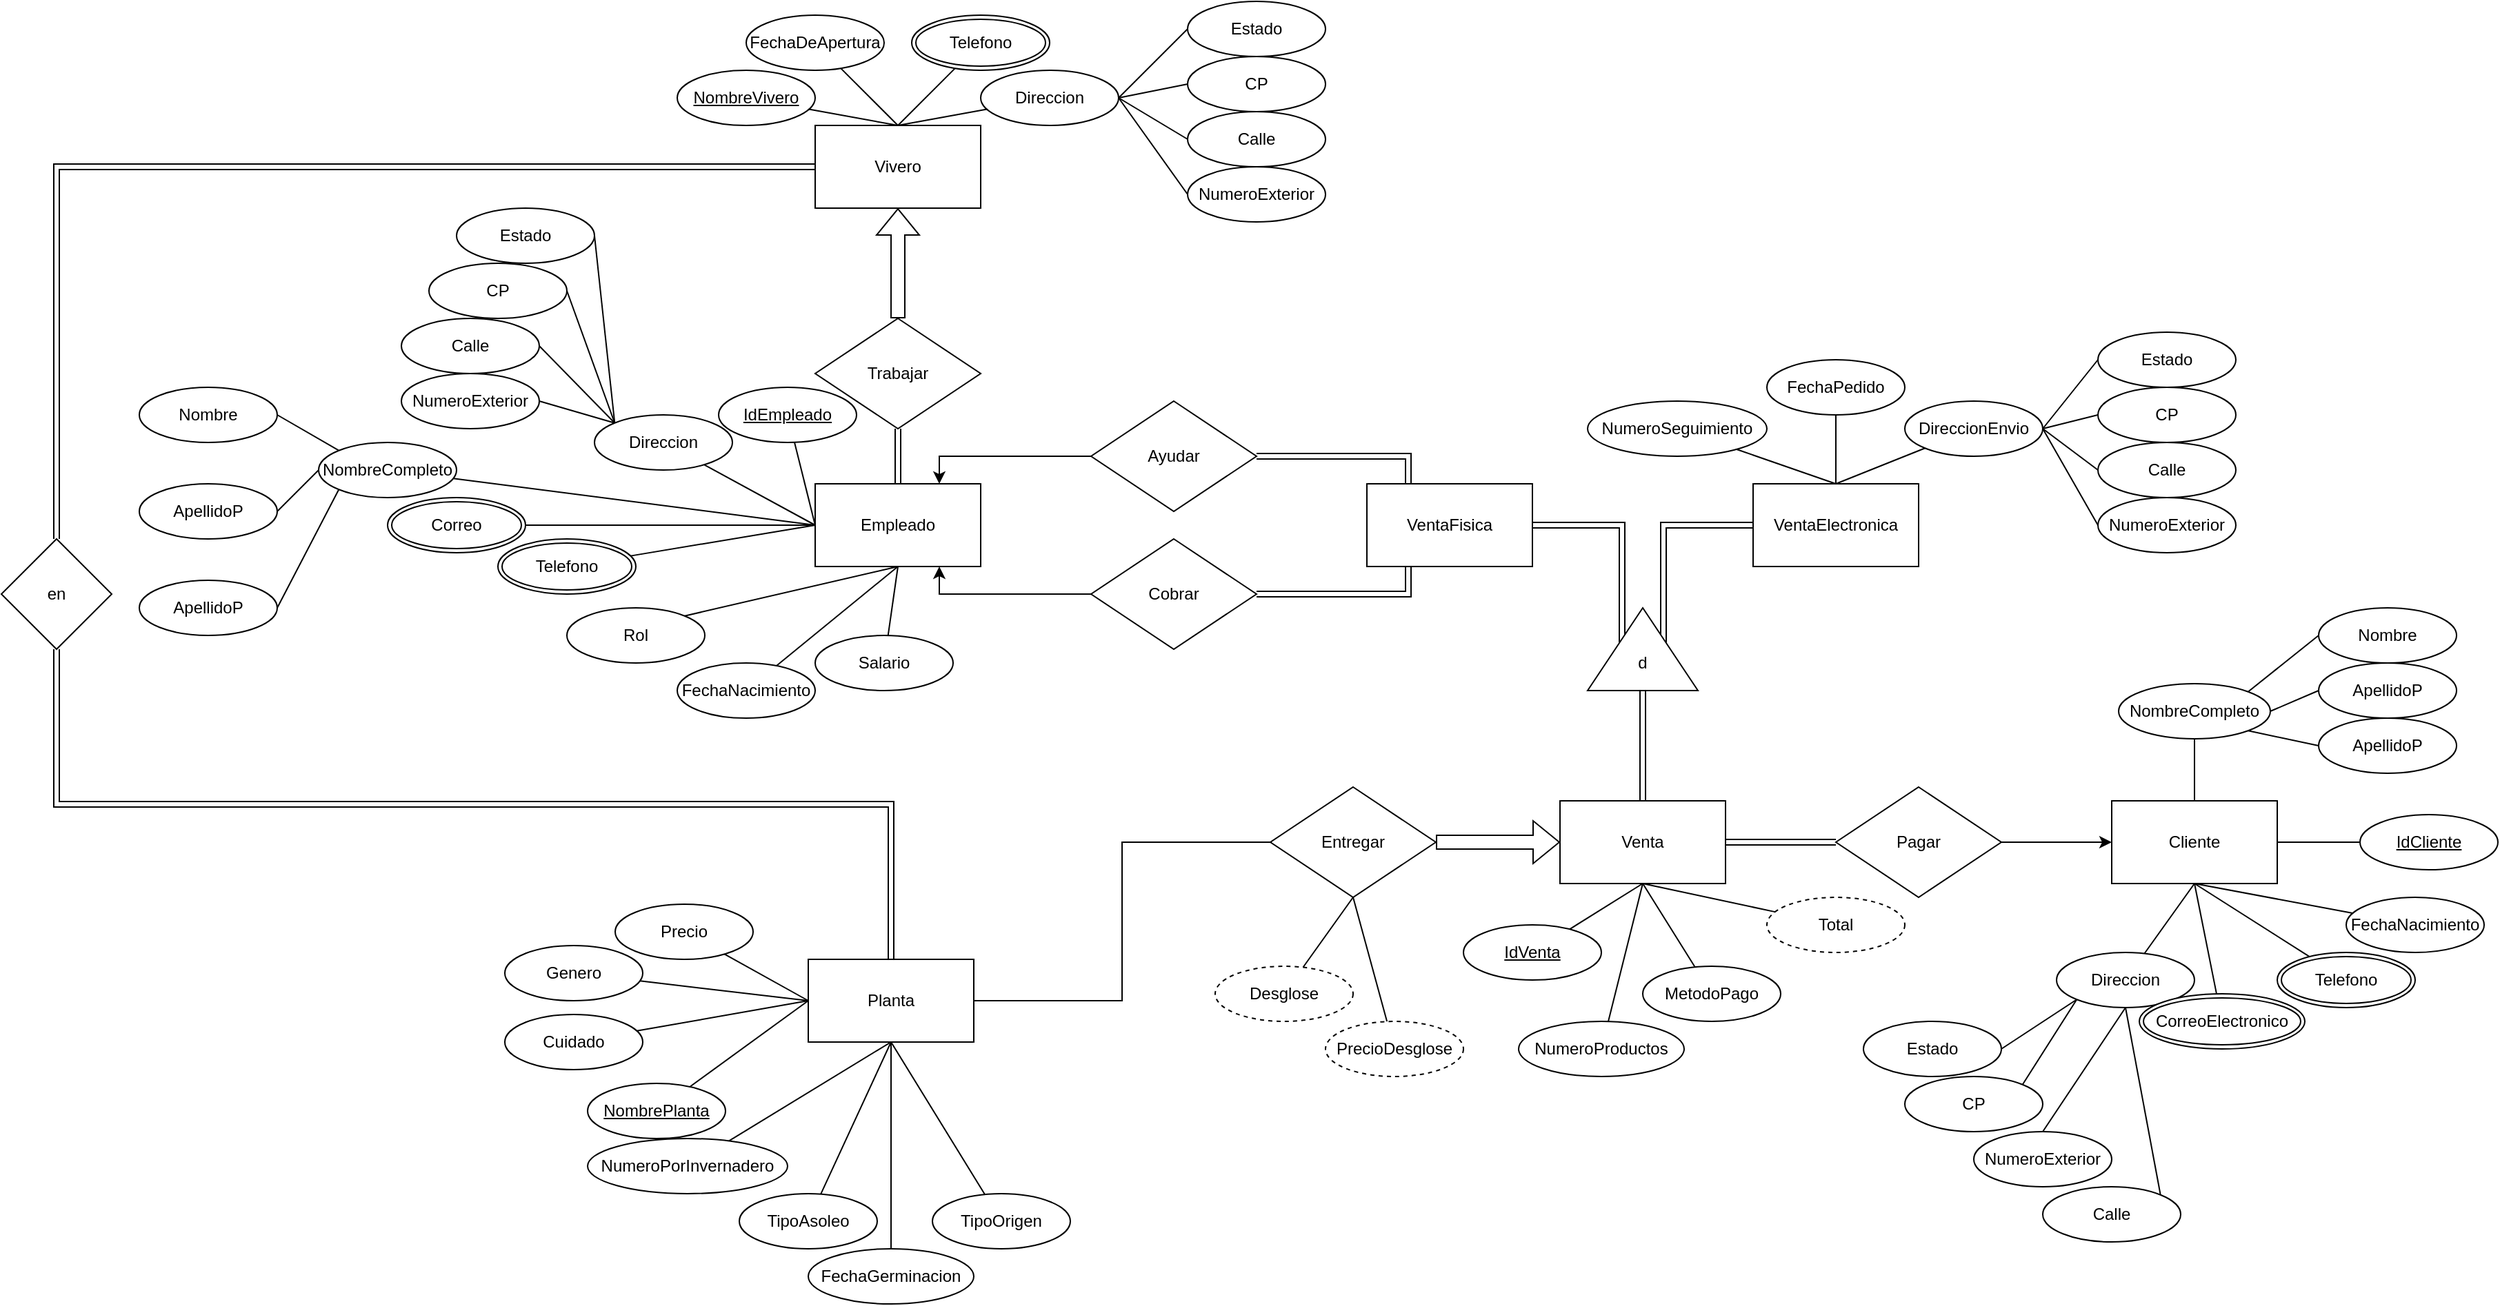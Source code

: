 <mxfile version="20.3.0" type="device"><diagram id="PAWokvjYQRrMhGEvwLzS" name="Page-1"><mxGraphModel dx="2071" dy="809" grid="1" gridSize="10" guides="1" tooltips="1" connect="1" arrows="1" fold="1" page="1" pageScale="1" pageWidth="850" pageHeight="1100" math="0" shadow="0"><root><mxCell id="0"/><mxCell id="1" parent="0"/><mxCell id="jXr9bNMaeDcsOHbZoLyL-4" style="edgeStyle=none;rounded=0;orthogonalLoop=1;jettySize=auto;html=1;exitX=0.5;exitY=0;exitDx=0;exitDy=0;endArrow=none;endFill=0;" parent="1" source="HXzUHWOaUseqrhneYn8q-1" target="jXr9bNMaeDcsOHbZoLyL-5" edge="1"><mxGeometry relative="1" as="geometry"><mxPoint x="430" y="30" as="targetPoint"/></mxGeometry></mxCell><mxCell id="jXr9bNMaeDcsOHbZoLyL-6" style="edgeStyle=none;rounded=0;orthogonalLoop=1;jettySize=auto;html=1;exitX=0.5;exitY=0;exitDx=0;exitDy=0;endArrow=none;endFill=0;" parent="1" source="HXzUHWOaUseqrhneYn8q-1" target="jXr9bNMaeDcsOHbZoLyL-7" edge="1"><mxGeometry relative="1" as="geometry"><mxPoint x="370" y="30" as="targetPoint"/></mxGeometry></mxCell><mxCell id="jXr9bNMaeDcsOHbZoLyL-8" style="edgeStyle=none;rounded=0;orthogonalLoop=1;jettySize=auto;html=1;exitX=0.5;exitY=0;exitDx=0;exitDy=0;endArrow=none;endFill=0;" parent="1" source="HXzUHWOaUseqrhneYn8q-1" target="jXr9bNMaeDcsOHbZoLyL-9" edge="1"><mxGeometry relative="1" as="geometry"><mxPoint x="270" y="50" as="targetPoint"/></mxGeometry></mxCell><mxCell id="jXr9bNMaeDcsOHbZoLyL-10" style="edgeStyle=none;rounded=0;orthogonalLoop=1;jettySize=auto;html=1;exitX=0.5;exitY=0;exitDx=0;exitDy=0;endArrow=none;endFill=0;" parent="1" source="HXzUHWOaUseqrhneYn8q-1" target="jXr9bNMaeDcsOHbZoLyL-11" edge="1"><mxGeometry relative="1" as="geometry"><mxPoint x="190" y="90" as="targetPoint"/></mxGeometry></mxCell><mxCell id="1VaTQra3IPwrkrIkYQuA-4" style="edgeStyle=orthogonalEdgeStyle;shape=link;rounded=0;orthogonalLoop=1;jettySize=auto;html=1;exitX=0;exitY=0.5;exitDx=0;exitDy=0;entryX=0.5;entryY=0;entryDx=0;entryDy=0;" edge="1" parent="1" source="HXzUHWOaUseqrhneYn8q-1" target="1VaTQra3IPwrkrIkYQuA-3"><mxGeometry relative="1" as="geometry"/></mxCell><mxCell id="HXzUHWOaUseqrhneYn8q-1" value="Vivero" style="rounded=0;whiteSpace=wrap;html=1;" parent="1" vertex="1"><mxGeometry x="310" y="90" width="120" height="60" as="geometry"/></mxCell><mxCell id="HXzUHWOaUseqrhneYn8q-9" style="edgeStyle=orthogonalEdgeStyle;rounded=0;orthogonalLoop=1;jettySize=auto;html=1;exitX=0.5;exitY=0;exitDx=0;exitDy=0;entryX=0.5;entryY=1;entryDx=0;entryDy=0;shape=link;" parent="1" source="HXzUHWOaUseqrhneYn8q-2" target="HXzUHWOaUseqrhneYn8q-8" edge="1"><mxGeometry relative="1" as="geometry"/></mxCell><mxCell id="HXzUHWOaUseqrhneYn8q-16" style="edgeStyle=orthogonalEdgeStyle;rounded=0;orthogonalLoop=1;jettySize=auto;html=1;exitX=0.75;exitY=1;exitDx=0;exitDy=0;entryX=0;entryY=0.5;entryDx=0;entryDy=0;startArrow=classic;startFill=1;endArrow=none;endFill=0;" parent="1" source="HXzUHWOaUseqrhneYn8q-2" target="HXzUHWOaUseqrhneYn8q-12" edge="1"><mxGeometry relative="1" as="geometry"/></mxCell><mxCell id="HXzUHWOaUseqrhneYn8q-17" style="edgeStyle=orthogonalEdgeStyle;rounded=0;orthogonalLoop=1;jettySize=auto;html=1;exitX=0.75;exitY=0;exitDx=0;exitDy=0;startArrow=classic;startFill=1;endArrow=none;endFill=0;" parent="1" source="HXzUHWOaUseqrhneYn8q-2" target="HXzUHWOaUseqrhneYn8q-11" edge="1"><mxGeometry relative="1" as="geometry"/></mxCell><mxCell id="jXr9bNMaeDcsOHbZoLyL-13" style="edgeStyle=none;rounded=0;orthogonalLoop=1;jettySize=auto;html=1;exitX=0;exitY=0.5;exitDx=0;exitDy=0;endArrow=none;endFill=0;" parent="1" source="HXzUHWOaUseqrhneYn8q-2" target="jXr9bNMaeDcsOHbZoLyL-14" edge="1"><mxGeometry relative="1" as="geometry"><mxPoint x="230" y="350" as="targetPoint"/></mxGeometry></mxCell><mxCell id="jXr9bNMaeDcsOHbZoLyL-15" style="edgeStyle=none;rounded=0;orthogonalLoop=1;jettySize=auto;html=1;exitX=0;exitY=0.5;exitDx=0;exitDy=0;endArrow=none;endFill=0;" parent="1" source="HXzUHWOaUseqrhneYn8q-2" target="jXr9bNMaeDcsOHbZoLyL-16" edge="1"><mxGeometry relative="1" as="geometry"><mxPoint x="270" y="400" as="targetPoint"/></mxGeometry></mxCell><mxCell id="jXr9bNMaeDcsOHbZoLyL-17" style="edgeStyle=none;rounded=0;orthogonalLoop=1;jettySize=auto;html=1;exitX=0;exitY=0.5;exitDx=0;exitDy=0;endArrow=none;endFill=0;" parent="1" source="HXzUHWOaUseqrhneYn8q-2" target="jXr9bNMaeDcsOHbZoLyL-18" edge="1"><mxGeometry relative="1" as="geometry"><mxPoint x="210" y="400" as="targetPoint"/></mxGeometry></mxCell><mxCell id="jXr9bNMaeDcsOHbZoLyL-19" style="edgeStyle=none;rounded=0;orthogonalLoop=1;jettySize=auto;html=1;exitX=0;exitY=0.5;exitDx=0;exitDy=0;endArrow=none;endFill=0;" parent="1" source="HXzUHWOaUseqrhneYn8q-2" target="jXr9bNMaeDcsOHbZoLyL-20" edge="1"><mxGeometry relative="1" as="geometry"><mxPoint x="190" y="420" as="targetPoint"/></mxGeometry></mxCell><mxCell id="jXr9bNMaeDcsOHbZoLyL-21" style="edgeStyle=none;rounded=0;orthogonalLoop=1;jettySize=auto;html=1;exitX=0;exitY=0.5;exitDx=0;exitDy=0;endArrow=none;endFill=0;" parent="1" source="HXzUHWOaUseqrhneYn8q-2" target="jXr9bNMaeDcsOHbZoLyL-22" edge="1"><mxGeometry relative="1" as="geometry"><mxPoint x="240" y="450" as="targetPoint"/></mxGeometry></mxCell><mxCell id="jXr9bNMaeDcsOHbZoLyL-23" style="edgeStyle=none;rounded=0;orthogonalLoop=1;jettySize=auto;html=1;exitX=0.5;exitY=1;exitDx=0;exitDy=0;endArrow=none;endFill=0;" parent="1" source="HXzUHWOaUseqrhneYn8q-2" target="jXr9bNMaeDcsOHbZoLyL-24" edge="1"><mxGeometry relative="1" as="geometry"><mxPoint x="290" y="480" as="targetPoint"/></mxGeometry></mxCell><mxCell id="jXr9bNMaeDcsOHbZoLyL-25" style="edgeStyle=none;rounded=0;orthogonalLoop=1;jettySize=auto;html=1;exitX=0.5;exitY=1;exitDx=0;exitDy=0;endArrow=none;endFill=0;" parent="1" source="HXzUHWOaUseqrhneYn8q-2" target="jXr9bNMaeDcsOHbZoLyL-26" edge="1"><mxGeometry relative="1" as="geometry"><mxPoint x="280" y="470" as="targetPoint"/></mxGeometry></mxCell><mxCell id="jXr9bNMaeDcsOHbZoLyL-28" style="edgeStyle=none;rounded=0;orthogonalLoop=1;jettySize=auto;html=1;exitX=0.5;exitY=1;exitDx=0;exitDy=0;entryX=1;entryY=0;entryDx=0;entryDy=0;endArrow=none;endFill=0;" parent="1" source="HXzUHWOaUseqrhneYn8q-2" target="jXr9bNMaeDcsOHbZoLyL-27" edge="1"><mxGeometry relative="1" as="geometry"/></mxCell><mxCell id="HXzUHWOaUseqrhneYn8q-2" value="Empleado" style="rounded=0;whiteSpace=wrap;html=1;" parent="1" vertex="1"><mxGeometry x="310" y="350" width="120" height="60" as="geometry"/></mxCell><mxCell id="HXzUHWOaUseqrhneYn8q-29" style="edgeStyle=orthogonalEdgeStyle;shape=link;rounded=0;orthogonalLoop=1;jettySize=auto;html=1;exitX=1;exitY=0.5;exitDx=0;exitDy=0;startArrow=none;startFill=0;endArrow=block;endFill=0;" parent="1" source="HXzUHWOaUseqrhneYn8q-3" target="HXzUHWOaUseqrhneYn8q-26" edge="1"><mxGeometry relative="1" as="geometry"/></mxCell><mxCell id="UWaXf21tkSa3VAX0jnug-17" style="edgeStyle=none;rounded=0;orthogonalLoop=1;jettySize=auto;html=1;exitX=0.5;exitY=1;exitDx=0;exitDy=0;endArrow=none;endFill=0;" parent="1" source="HXzUHWOaUseqrhneYn8q-3" target="UWaXf21tkSa3VAX0jnug-18" edge="1"><mxGeometry relative="1" as="geometry"><mxPoint x="910" y="720" as="targetPoint"/></mxGeometry></mxCell><mxCell id="UWaXf21tkSa3VAX0jnug-19" style="edgeStyle=none;rounded=0;orthogonalLoop=1;jettySize=auto;html=1;exitX=0.5;exitY=1;exitDx=0;exitDy=0;endArrow=none;endFill=0;" parent="1" source="HXzUHWOaUseqrhneYn8q-3" target="UWaXf21tkSa3VAX0jnug-20" edge="1"><mxGeometry relative="1" as="geometry"><mxPoint x="910" y="680" as="targetPoint"/></mxGeometry></mxCell><mxCell id="UWaXf21tkSa3VAX0jnug-31" style="edgeStyle=none;rounded=0;orthogonalLoop=1;jettySize=auto;html=1;exitX=0.5;exitY=1;exitDx=0;exitDy=0;endArrow=none;endFill=0;" parent="1" source="HXzUHWOaUseqrhneYn8q-25" target="UWaXf21tkSa3VAX0jnug-32" edge="1"><mxGeometry relative="1" as="geometry"><mxPoint x="990" y="720" as="targetPoint"/></mxGeometry></mxCell><mxCell id="UWaXf21tkSa3VAX0jnug-33" style="edgeStyle=none;rounded=0;orthogonalLoop=1;jettySize=auto;html=1;exitX=0.5;exitY=1;exitDx=0;exitDy=0;endArrow=none;endFill=0;" parent="1" source="HXzUHWOaUseqrhneYn8q-25" target="UWaXf21tkSa3VAX0jnug-34" edge="1"><mxGeometry relative="1" as="geometry"><mxPoint x="980" y="740" as="targetPoint"/></mxGeometry></mxCell><mxCell id="UWaXf21tkSa3VAX0jnug-36" style="edgeStyle=none;rounded=0;orthogonalLoop=1;jettySize=auto;html=1;exitX=0.5;exitY=1;exitDx=0;exitDy=0;endArrow=none;endFill=0;" parent="1" source="HXzUHWOaUseqrhneYn8q-3" target="UWaXf21tkSa3VAX0jnug-39" edge="1"><mxGeometry relative="1" as="geometry"><mxPoint x="1030" y="680" as="targetPoint"/></mxGeometry></mxCell><mxCell id="UWaXf21tkSa3VAX0jnug-41" style="edgeStyle=none;rounded=0;orthogonalLoop=1;jettySize=auto;html=1;exitX=0.5;exitY=1;exitDx=0;exitDy=0;endArrow=none;endFill=0;" parent="1" source="HXzUHWOaUseqrhneYn8q-3" target="UWaXf21tkSa3VAX0jnug-42" edge="1"><mxGeometry relative="1" as="geometry"><mxPoint x="930" y="730" as="targetPoint"/></mxGeometry></mxCell><mxCell id="HXzUHWOaUseqrhneYn8q-3" value="Venta" style="rounded=0;whiteSpace=wrap;html=1;" parent="1" vertex="1"><mxGeometry x="850" y="580" width="120" height="60" as="geometry"/></mxCell><mxCell id="HXzUHWOaUseqrhneYn8q-4" value="VentaFisica" style="rounded=0;whiteSpace=wrap;html=1;" parent="1" vertex="1"><mxGeometry x="710" y="350" width="120" height="60" as="geometry"/></mxCell><mxCell id="UWaXf21tkSa3VAX0jnug-45" style="edgeStyle=none;rounded=0;orthogonalLoop=1;jettySize=auto;html=1;exitX=0.5;exitY=0;exitDx=0;exitDy=0;endArrow=none;endFill=0;" parent="1" source="HXzUHWOaUseqrhneYn8q-5" target="UWaXf21tkSa3VAX0jnug-46" edge="1"><mxGeometry relative="1" as="geometry"><mxPoint x="1050" y="280" as="targetPoint"/></mxGeometry></mxCell><mxCell id="UWaXf21tkSa3VAX0jnug-47" style="edgeStyle=none;rounded=0;orthogonalLoop=1;jettySize=auto;html=1;exitX=0.5;exitY=0;exitDx=0;exitDy=0;endArrow=none;endFill=0;" parent="1" source="HXzUHWOaUseqrhneYn8q-5" target="UWaXf21tkSa3VAX0jnug-48" edge="1"><mxGeometry relative="1" as="geometry"><mxPoint x="1050" y="310" as="targetPoint"/></mxGeometry></mxCell><mxCell id="UWaXf21tkSa3VAX0jnug-49" style="edgeStyle=none;rounded=0;orthogonalLoop=1;jettySize=auto;html=1;exitX=0.5;exitY=0;exitDx=0;exitDy=0;endArrow=none;endFill=0;" parent="1" source="HXzUHWOaUseqrhneYn8q-5" target="UWaXf21tkSa3VAX0jnug-50" edge="1"><mxGeometry relative="1" as="geometry"><mxPoint x="980" y="320" as="targetPoint"/></mxGeometry></mxCell><mxCell id="HXzUHWOaUseqrhneYn8q-5" value="VentaElectronica" style="rounded=0;whiteSpace=wrap;html=1;" parent="1" vertex="1"><mxGeometry x="990" y="350" width="120" height="60" as="geometry"/></mxCell><mxCell id="UWaXf21tkSa3VAX0jnug-21" style="edgeStyle=none;rounded=0;orthogonalLoop=1;jettySize=auto;html=1;exitX=0.5;exitY=1;exitDx=0;exitDy=0;endArrow=none;endFill=0;" parent="1" source="HXzUHWOaUseqrhneYn8q-6" target="UWaXf21tkSa3VAX0jnug-22" edge="1"><mxGeometry relative="1" as="geometry"><mxPoint x="1310" y="680" as="targetPoint"/></mxGeometry></mxCell><mxCell id="UWaXf21tkSa3VAX0jnug-23" style="edgeStyle=none;rounded=0;orthogonalLoop=1;jettySize=auto;html=1;exitX=0.5;exitY=1;exitDx=0;exitDy=0;endArrow=none;endFill=0;" parent="1" source="HXzUHWOaUseqrhneYn8q-6" target="UWaXf21tkSa3VAX0jnug-24" edge="1"><mxGeometry relative="1" as="geometry"><mxPoint x="1310" y="700" as="targetPoint"/></mxGeometry></mxCell><mxCell id="UWaXf21tkSa3VAX0jnug-25" style="edgeStyle=none;rounded=0;orthogonalLoop=1;jettySize=auto;html=1;exitX=0.5;exitY=1;exitDx=0;exitDy=0;endArrow=none;endFill=0;" parent="1" source="HXzUHWOaUseqrhneYn8q-6" target="UWaXf21tkSa3VAX0jnug-26" edge="1"><mxGeometry relative="1" as="geometry"><mxPoint x="1360" y="710" as="targetPoint"/></mxGeometry></mxCell><mxCell id="UWaXf21tkSa3VAX0jnug-27" style="edgeStyle=none;rounded=0;orthogonalLoop=1;jettySize=auto;html=1;exitX=0.5;exitY=1;exitDx=0;exitDy=0;endArrow=none;endFill=0;" parent="1" source="HXzUHWOaUseqrhneYn8q-6" target="UWaXf21tkSa3VAX0jnug-28" edge="1"><mxGeometry relative="1" as="geometry"><mxPoint x="1400" y="680" as="targetPoint"/></mxGeometry></mxCell><mxCell id="UWaXf21tkSa3VAX0jnug-29" style="edgeStyle=none;rounded=0;orthogonalLoop=1;jettySize=auto;html=1;exitX=0.5;exitY=1;exitDx=0;exitDy=0;endArrow=none;endFill=0;" parent="1" source="HXzUHWOaUseqrhneYn8q-6" target="UWaXf21tkSa3VAX0jnug-30" edge="1"><mxGeometry relative="1" as="geometry"><mxPoint x="1450" y="660" as="targetPoint"/></mxGeometry></mxCell><mxCell id="UWaXf21tkSa3VAX0jnug-52" style="edgeStyle=none;rounded=0;orthogonalLoop=1;jettySize=auto;html=1;exitX=1;exitY=0.5;exitDx=0;exitDy=0;endArrow=none;endFill=0;" parent="1" source="HXzUHWOaUseqrhneYn8q-6" target="UWaXf21tkSa3VAX0jnug-53" edge="1"><mxGeometry relative="1" as="geometry"><mxPoint x="1480" y="610" as="targetPoint"/></mxGeometry></mxCell><mxCell id="HXzUHWOaUseqrhneYn8q-6" value="Cliente" style="rounded=0;whiteSpace=wrap;html=1;" parent="1" vertex="1"><mxGeometry x="1250" y="580" width="120" height="60" as="geometry"/></mxCell><mxCell id="HXzUHWOaUseqrhneYn8q-27" style="edgeStyle=orthogonalEdgeStyle;rounded=0;orthogonalLoop=1;jettySize=auto;html=1;exitX=1;exitY=0.5;exitDx=0;exitDy=0;entryX=0;entryY=0.5;entryDx=0;entryDy=0;startArrow=none;startFill=0;endArrow=none;endFill=0;" parent="1" source="HXzUHWOaUseqrhneYn8q-7" target="HXzUHWOaUseqrhneYn8q-25" edge="1"><mxGeometry relative="1" as="geometry"/></mxCell><mxCell id="jXr9bNMaeDcsOHbZoLyL-29" style="edgeStyle=none;rounded=0;orthogonalLoop=1;jettySize=auto;html=1;exitX=0;exitY=0.5;exitDx=0;exitDy=0;endArrow=none;endFill=0;" parent="1" source="HXzUHWOaUseqrhneYn8q-7" target="jXr9bNMaeDcsOHbZoLyL-30" edge="1"><mxGeometry relative="1" as="geometry"><mxPoint x="175" y="725.069" as="targetPoint"/></mxGeometry></mxCell><mxCell id="jXr9bNMaeDcsOHbZoLyL-31" style="edgeStyle=none;rounded=0;orthogonalLoop=1;jettySize=auto;html=1;exitX=0;exitY=0.5;exitDx=0;exitDy=0;endArrow=none;endFill=0;" parent="1" source="HXzUHWOaUseqrhneYn8q-7" target="jXr9bNMaeDcsOHbZoLyL-32" edge="1"><mxGeometry relative="1" as="geometry"><mxPoint x="155" y="715" as="targetPoint"/></mxGeometry></mxCell><mxCell id="jXr9bNMaeDcsOHbZoLyL-35" style="edgeStyle=none;rounded=0;orthogonalLoop=1;jettySize=auto;html=1;exitX=0;exitY=0.5;exitDx=0;exitDy=0;endArrow=none;endFill=0;" parent="1" source="HXzUHWOaUseqrhneYn8q-7" target="jXr9bNMaeDcsOHbZoLyL-36" edge="1"><mxGeometry relative="1" as="geometry"><mxPoint x="125" y="775" as="targetPoint"/></mxGeometry></mxCell><mxCell id="jXr9bNMaeDcsOHbZoLyL-37" style="edgeStyle=none;rounded=0;orthogonalLoop=1;jettySize=auto;html=1;exitX=0;exitY=0.5;exitDx=0;exitDy=0;endArrow=none;endFill=0;" parent="1" source="HXzUHWOaUseqrhneYn8q-7" target="jXr9bNMaeDcsOHbZoLyL-38" edge="1"><mxGeometry relative="1" as="geometry"><mxPoint x="195" y="785" as="targetPoint"/></mxGeometry></mxCell><mxCell id="UWaXf21tkSa3VAX0jnug-3" style="edgeStyle=none;rounded=0;orthogonalLoop=1;jettySize=auto;html=1;exitX=0.5;exitY=1;exitDx=0;exitDy=0;endArrow=none;endFill=0;" parent="1" source="HXzUHWOaUseqrhneYn8q-7" target="UWaXf21tkSa3VAX0jnug-4" edge="1"><mxGeometry relative="1" as="geometry"><mxPoint x="255" y="825" as="targetPoint"/></mxGeometry></mxCell><mxCell id="UWaXf21tkSa3VAX0jnug-5" style="edgeStyle=none;rounded=0;orthogonalLoop=1;jettySize=auto;html=1;exitX=0.5;exitY=1;exitDx=0;exitDy=0;endArrow=none;endFill=0;" parent="1" source="HXzUHWOaUseqrhneYn8q-7" target="UWaXf21tkSa3VAX0jnug-6" edge="1"><mxGeometry relative="1" as="geometry"><mxPoint x="305" y="855" as="targetPoint"/></mxGeometry></mxCell><mxCell id="UWaXf21tkSa3VAX0jnug-7" style="edgeStyle=none;rounded=0;orthogonalLoop=1;jettySize=auto;html=1;exitX=0.5;exitY=1;exitDx=0;exitDy=0;endArrow=none;endFill=0;" parent="1" source="HXzUHWOaUseqrhneYn8q-7" target="UWaXf21tkSa3VAX0jnug-8" edge="1"><mxGeometry relative="1" as="geometry"><mxPoint x="405" y="895" as="targetPoint"/></mxGeometry></mxCell><mxCell id="UWaXf21tkSa3VAX0jnug-9" style="edgeStyle=none;rounded=0;orthogonalLoop=1;jettySize=auto;html=1;exitX=0.5;exitY=1;exitDx=0;exitDy=0;endArrow=none;endFill=0;" parent="1" source="HXzUHWOaUseqrhneYn8q-7" target="UWaXf21tkSa3VAX0jnug-10" edge="1"><mxGeometry relative="1" as="geometry"><mxPoint x="455" y="875" as="targetPoint"/></mxGeometry></mxCell><mxCell id="1VaTQra3IPwrkrIkYQuA-2" style="edgeStyle=orthogonalEdgeStyle;rounded=0;orthogonalLoop=1;jettySize=auto;html=1;exitX=0.5;exitY=0;exitDx=0;exitDy=0;shape=link;" edge="1" parent="1" source="HXzUHWOaUseqrhneYn8q-7" target="1VaTQra3IPwrkrIkYQuA-3"><mxGeometry relative="1" as="geometry"><mxPoint x="-240" y="430" as="targetPoint"/></mxGeometry></mxCell><mxCell id="HXzUHWOaUseqrhneYn8q-7" value="Planta" style="rounded=0;whiteSpace=wrap;html=1;" parent="1" vertex="1"><mxGeometry x="305" y="695" width="120" height="60" as="geometry"/></mxCell><mxCell id="HXzUHWOaUseqrhneYn8q-10" style="edgeStyle=orthogonalEdgeStyle;rounded=0;orthogonalLoop=1;jettySize=auto;html=1;exitX=0.5;exitY=0;exitDx=0;exitDy=0;entryX=0.5;entryY=1;entryDx=0;entryDy=0;shape=flexArrow;" parent="1" source="HXzUHWOaUseqrhneYn8q-8" target="HXzUHWOaUseqrhneYn8q-1" edge="1"><mxGeometry relative="1" as="geometry"/></mxCell><mxCell id="HXzUHWOaUseqrhneYn8q-8" value="Trabajar" style="rhombus;whiteSpace=wrap;html=1;" parent="1" vertex="1"><mxGeometry x="310" y="230" width="120" height="80" as="geometry"/></mxCell><mxCell id="HXzUHWOaUseqrhneYn8q-19" style="edgeStyle=orthogonalEdgeStyle;rounded=0;orthogonalLoop=1;jettySize=auto;html=1;exitX=1;exitY=0.5;exitDx=0;exitDy=0;entryX=0.25;entryY=0;entryDx=0;entryDy=0;shape=link;" parent="1" source="HXzUHWOaUseqrhneYn8q-11" target="HXzUHWOaUseqrhneYn8q-4" edge="1"><mxGeometry relative="1" as="geometry"/></mxCell><mxCell id="HXzUHWOaUseqrhneYn8q-11" value="Ayudar" style="rhombus;whiteSpace=wrap;html=1;" parent="1" vertex="1"><mxGeometry x="510" y="290" width="120" height="80" as="geometry"/></mxCell><mxCell id="HXzUHWOaUseqrhneYn8q-20" style="edgeStyle=orthogonalEdgeStyle;rounded=0;orthogonalLoop=1;jettySize=auto;html=1;exitX=1;exitY=0.5;exitDx=0;exitDy=0;entryX=0.25;entryY=1;entryDx=0;entryDy=0;shape=link;" parent="1" source="HXzUHWOaUseqrhneYn8q-12" target="HXzUHWOaUseqrhneYn8q-4" edge="1"><mxGeometry relative="1" as="geometry"/></mxCell><mxCell id="HXzUHWOaUseqrhneYn8q-12" value="Cobrar" style="rhombus;whiteSpace=wrap;html=1;" parent="1" vertex="1"><mxGeometry x="510" y="390" width="120" height="80" as="geometry"/></mxCell><mxCell id="HXzUHWOaUseqrhneYn8q-22" style="edgeStyle=orthogonalEdgeStyle;shape=link;rounded=0;orthogonalLoop=1;jettySize=auto;html=1;exitX=0.75;exitY=0;exitDx=0;exitDy=0;entryX=0;entryY=0.5;entryDx=0;entryDy=0;startArrow=classic;startFill=1;endArrow=none;endFill=0;" parent="1" source="jXr9bNMaeDcsOHbZoLyL-3" target="HXzUHWOaUseqrhneYn8q-5" edge="1"><mxGeometry relative="1" as="geometry"/></mxCell><mxCell id="HXzUHWOaUseqrhneYn8q-23" style="edgeStyle=orthogonalEdgeStyle;shape=link;rounded=0;orthogonalLoop=1;jettySize=auto;html=1;exitX=0.25;exitY=0;exitDx=0;exitDy=0;entryX=1;entryY=0.5;entryDx=0;entryDy=0;startArrow=classic;startFill=1;endArrow=none;endFill=0;" parent="1" source="jXr9bNMaeDcsOHbZoLyL-3" target="HXzUHWOaUseqrhneYn8q-4" edge="1"><mxGeometry relative="1" as="geometry"/></mxCell><mxCell id="HXzUHWOaUseqrhneYn8q-24" style="edgeStyle=orthogonalEdgeStyle;shape=link;rounded=0;orthogonalLoop=1;jettySize=auto;html=1;exitX=0;exitY=0.5;exitDx=0;exitDy=0;entryX=0.5;entryY=0;entryDx=0;entryDy=0;startArrow=classic;startFill=1;endArrow=none;endFill=0;" parent="1" source="HXzUHWOaUseqrhneYn8q-21" target="HXzUHWOaUseqrhneYn8q-3" edge="1"><mxGeometry relative="1" as="geometry"><Array as="points"/></mxGeometry></mxCell><mxCell id="HXzUHWOaUseqrhneYn8q-21" value="" style="triangle;whiteSpace=wrap;html=1;rotation=-90;direction=east;" parent="1" vertex="1"><mxGeometry x="880" y="430" width="60" height="80" as="geometry"/></mxCell><mxCell id="HXzUHWOaUseqrhneYn8q-28" style="edgeStyle=orthogonalEdgeStyle;rounded=0;orthogonalLoop=1;jettySize=auto;html=1;exitX=1;exitY=0.5;exitDx=0;exitDy=0;entryX=0;entryY=0.5;entryDx=0;entryDy=0;startArrow=none;startFill=0;endArrow=block;endFill=0;shape=flexArrow;" parent="1" source="HXzUHWOaUseqrhneYn8q-25" target="HXzUHWOaUseqrhneYn8q-3" edge="1"><mxGeometry relative="1" as="geometry"/></mxCell><mxCell id="HXzUHWOaUseqrhneYn8q-25" value="Entregar" style="rhombus;whiteSpace=wrap;html=1;" parent="1" vertex="1"><mxGeometry x="640" y="570" width="120" height="80" as="geometry"/></mxCell><mxCell id="HXzUHWOaUseqrhneYn8q-30" style="edgeStyle=orthogonalEdgeStyle;rounded=0;orthogonalLoop=1;jettySize=auto;html=1;exitX=1;exitY=0.5;exitDx=0;exitDy=0;entryX=0;entryY=0.5;entryDx=0;entryDy=0;startArrow=none;startFill=0;endArrow=classic;endFill=1;" parent="1" source="HXzUHWOaUseqrhneYn8q-26" target="HXzUHWOaUseqrhneYn8q-6" edge="1"><mxGeometry relative="1" as="geometry"/></mxCell><mxCell id="HXzUHWOaUseqrhneYn8q-26" value="Pagar" style="rhombus;whiteSpace=wrap;html=1;" parent="1" vertex="1"><mxGeometry x="1050" y="570" width="120" height="80" as="geometry"/></mxCell><mxCell id="jXr9bNMaeDcsOHbZoLyL-3" value="d" style="text;html=1;strokeColor=none;fillColor=none;align=center;verticalAlign=middle;whiteSpace=wrap;rounded=0;rotation=0;" parent="1" vertex="1"><mxGeometry x="880" y="465" width="60" height="30" as="geometry"/></mxCell><mxCell id="ogqpcEeS3r_7oJPJ5DUC-10" style="edgeStyle=none;rounded=0;orthogonalLoop=1;jettySize=auto;html=1;exitX=1;exitY=0.5;exitDx=0;exitDy=0;entryX=0;entryY=0.5;entryDx=0;entryDy=0;endArrow=none;endFill=0;" parent="1" source="jXr9bNMaeDcsOHbZoLyL-5" target="ogqpcEeS3r_7oJPJ5DUC-2" edge="1"><mxGeometry relative="1" as="geometry"/></mxCell><mxCell id="ogqpcEeS3r_7oJPJ5DUC-11" style="edgeStyle=none;rounded=0;orthogonalLoop=1;jettySize=auto;html=1;exitX=1;exitY=0.5;exitDx=0;exitDy=0;entryX=0;entryY=0.5;entryDx=0;entryDy=0;endArrow=none;endFill=0;" parent="1" source="jXr9bNMaeDcsOHbZoLyL-5" target="ogqpcEeS3r_7oJPJ5DUC-3" edge="1"><mxGeometry relative="1" as="geometry"/></mxCell><mxCell id="ogqpcEeS3r_7oJPJ5DUC-12" style="edgeStyle=none;rounded=0;orthogonalLoop=1;jettySize=auto;html=1;exitX=1;exitY=0.5;exitDx=0;exitDy=0;entryX=0;entryY=0.5;entryDx=0;entryDy=0;endArrow=none;endFill=0;" parent="1" source="jXr9bNMaeDcsOHbZoLyL-5" target="ogqpcEeS3r_7oJPJ5DUC-4" edge="1"><mxGeometry relative="1" as="geometry"/></mxCell><mxCell id="jXr9bNMaeDcsOHbZoLyL-5" value="Direccion" style="ellipse;whiteSpace=wrap;html=1;align=center;" parent="1" vertex="1"><mxGeometry x="430" y="50" width="100" height="40" as="geometry"/></mxCell><mxCell id="jXr9bNMaeDcsOHbZoLyL-7" value="Telefono" style="ellipse;shape=doubleEllipse;margin=3;whiteSpace=wrap;html=1;align=center;" parent="1" vertex="1"><mxGeometry x="380" y="10" width="100" height="40" as="geometry"/></mxCell><mxCell id="jXr9bNMaeDcsOHbZoLyL-9" value="FechaDeApertura" style="ellipse;whiteSpace=wrap;html=1;align=center;" parent="1" vertex="1"><mxGeometry x="260" y="10" width="100" height="40" as="geometry"/></mxCell><mxCell id="jXr9bNMaeDcsOHbZoLyL-11" value="NombreVivero" style="ellipse;whiteSpace=wrap;html=1;align=center;fontStyle=4;" parent="1" vertex="1"><mxGeometry x="210" y="50" width="100" height="40" as="geometry"/></mxCell><mxCell id="jXr9bNMaeDcsOHbZoLyL-14" value="IdEmpleado" style="ellipse;whiteSpace=wrap;html=1;align=center;fontStyle=4;" parent="1" vertex="1"><mxGeometry x="240" y="280" width="100" height="40" as="geometry"/></mxCell><mxCell id="ogqpcEeS3r_7oJPJ5DUC-22" style="edgeStyle=none;rounded=0;orthogonalLoop=1;jettySize=auto;html=1;exitX=0;exitY=0;exitDx=0;exitDy=0;entryX=1;entryY=0.5;entryDx=0;entryDy=0;endArrow=none;endFill=0;" parent="1" source="jXr9bNMaeDcsOHbZoLyL-16" target="ogqpcEeS3r_7oJPJ5DUC-9" edge="1"><mxGeometry relative="1" as="geometry"/></mxCell><mxCell id="jXr9bNMaeDcsOHbZoLyL-16" value="Direccion" style="ellipse;whiteSpace=wrap;html=1;align=center;" parent="1" vertex="1"><mxGeometry x="150" y="300" width="100" height="40" as="geometry"/></mxCell><mxCell id="ogqpcEeS3r_7oJPJ5DUC-39" style="edgeStyle=none;rounded=0;orthogonalLoop=1;jettySize=auto;html=1;exitX=0;exitY=0;exitDx=0;exitDy=0;entryX=1;entryY=0.5;entryDx=0;entryDy=0;endArrow=none;endFill=0;" parent="1" source="jXr9bNMaeDcsOHbZoLyL-18" target="ogqpcEeS3r_7oJPJ5DUC-36" edge="1"><mxGeometry relative="1" as="geometry"/></mxCell><mxCell id="jXr9bNMaeDcsOHbZoLyL-18" value="NombreCompleto" style="ellipse;whiteSpace=wrap;html=1;align=center;" parent="1" vertex="1"><mxGeometry x="-50" y="320" width="100" height="40" as="geometry"/></mxCell><mxCell id="jXr9bNMaeDcsOHbZoLyL-20" value="Correo" style="ellipse;shape=doubleEllipse;margin=3;whiteSpace=wrap;html=1;align=center;" parent="1" vertex="1"><mxGeometry y="360" width="100" height="40" as="geometry"/></mxCell><mxCell id="jXr9bNMaeDcsOHbZoLyL-22" value="Telefono" style="ellipse;shape=doubleEllipse;margin=3;whiteSpace=wrap;html=1;align=center;" parent="1" vertex="1"><mxGeometry x="80" y="390" width="100" height="40" as="geometry"/></mxCell><mxCell id="jXr9bNMaeDcsOHbZoLyL-24" value="FechaNacimiento" style="ellipse;whiteSpace=wrap;html=1;align=center;" parent="1" vertex="1"><mxGeometry x="210" y="480" width="100" height="40" as="geometry"/></mxCell><mxCell id="jXr9bNMaeDcsOHbZoLyL-26" value="Salario" style="ellipse;whiteSpace=wrap;html=1;align=center;" parent="1" vertex="1"><mxGeometry x="310" y="460" width="100" height="40" as="geometry"/></mxCell><mxCell id="jXr9bNMaeDcsOHbZoLyL-27" value="Rol" style="ellipse;whiteSpace=wrap;html=1;align=center;" parent="1" vertex="1"><mxGeometry x="130" y="440" width="100" height="40" as="geometry"/></mxCell><mxCell id="jXr9bNMaeDcsOHbZoLyL-30" value="Precio" style="ellipse;whiteSpace=wrap;html=1;align=center;" parent="1" vertex="1"><mxGeometry x="165" y="654.999" width="100" height="40" as="geometry"/></mxCell><mxCell id="jXr9bNMaeDcsOHbZoLyL-32" value="Genero" style="ellipse;whiteSpace=wrap;html=1;align=center;" parent="1" vertex="1"><mxGeometry x="85" y="685" width="100" height="40" as="geometry"/></mxCell><mxCell id="jXr9bNMaeDcsOHbZoLyL-36" value="Cuidado" style="ellipse;whiteSpace=wrap;html=1;align=center;" parent="1" vertex="1"><mxGeometry x="85" y="735" width="100" height="40" as="geometry"/></mxCell><mxCell id="jXr9bNMaeDcsOHbZoLyL-38" value="NombrePlanta" style="ellipse;whiteSpace=wrap;html=1;align=center;fontStyle=4;" parent="1" vertex="1"><mxGeometry x="145" y="785" width="100" height="40" as="geometry"/></mxCell><mxCell id="UWaXf21tkSa3VAX0jnug-4" value="NumeroPorInvernadero" style="ellipse;whiteSpace=wrap;html=1;align=center;" parent="1" vertex="1"><mxGeometry x="145" y="825" width="145" height="40" as="geometry"/></mxCell><mxCell id="UWaXf21tkSa3VAX0jnug-6" value="TipoAsoleo" style="ellipse;whiteSpace=wrap;html=1;align=center;" parent="1" vertex="1"><mxGeometry x="255" y="865" width="100" height="40" as="geometry"/></mxCell><mxCell id="UWaXf21tkSa3VAX0jnug-8" value="FechaGerminacion" style="ellipse;whiteSpace=wrap;html=1;align=center;" parent="1" vertex="1"><mxGeometry x="305" y="905" width="120" height="40" as="geometry"/></mxCell><mxCell id="UWaXf21tkSa3VAX0jnug-10" value="TipoOrigen" style="ellipse;whiteSpace=wrap;html=1;align=center;" parent="1" vertex="1"><mxGeometry x="395" y="865" width="100" height="40" as="geometry"/></mxCell><mxCell id="UWaXf21tkSa3VAX0jnug-18" value="IdVenta" style="ellipse;whiteSpace=wrap;html=1;align=center;fontStyle=4;" parent="1" vertex="1"><mxGeometry x="780" y="670" width="100" height="40" as="geometry"/></mxCell><mxCell id="UWaXf21tkSa3VAX0jnug-20" value="NumeroProductos" style="ellipse;whiteSpace=wrap;html=1;align=center;" parent="1" vertex="1"><mxGeometry x="820" y="740" width="120" height="40" as="geometry"/></mxCell><mxCell id="ogqpcEeS3r_7oJPJ5DUC-45" style="edgeStyle=none;rounded=0;orthogonalLoop=1;jettySize=auto;html=1;exitX=1;exitY=0;exitDx=0;exitDy=0;entryX=0;entryY=0.5;entryDx=0;entryDy=0;endArrow=none;endFill=0;" parent="1" source="UWaXf21tkSa3VAX0jnug-22" target="ogqpcEeS3r_7oJPJ5DUC-42" edge="1"><mxGeometry relative="1" as="geometry"/></mxCell><mxCell id="ogqpcEeS3r_7oJPJ5DUC-46" style="edgeStyle=none;rounded=0;orthogonalLoop=1;jettySize=auto;html=1;exitX=1;exitY=1;exitDx=0;exitDy=0;entryX=0;entryY=0.5;entryDx=0;entryDy=0;endArrow=none;endFill=0;" parent="1" source="UWaXf21tkSa3VAX0jnug-22" target="ogqpcEeS3r_7oJPJ5DUC-44" edge="1"><mxGeometry relative="1" as="geometry"/></mxCell><mxCell id="ogqpcEeS3r_7oJPJ5DUC-47" style="edgeStyle=none;rounded=0;orthogonalLoop=1;jettySize=auto;html=1;exitX=1;exitY=0.5;exitDx=0;exitDy=0;entryX=0;entryY=0.5;entryDx=0;entryDy=0;endArrow=none;endFill=0;" parent="1" source="UWaXf21tkSa3VAX0jnug-22" target="ogqpcEeS3r_7oJPJ5DUC-43" edge="1"><mxGeometry relative="1" as="geometry"/></mxCell><mxCell id="UWaXf21tkSa3VAX0jnug-22" value="NombreCompleto" style="ellipse;whiteSpace=wrap;html=1;align=center;" parent="1" vertex="1"><mxGeometry x="1255" y="495" width="110" height="40" as="geometry"/></mxCell><mxCell id="ogqpcEeS3r_7oJPJ5DUC-26" style="edgeStyle=none;rounded=0;orthogonalLoop=1;jettySize=auto;html=1;exitX=0;exitY=1;exitDx=0;exitDy=0;entryX=1;entryY=0.5;entryDx=0;entryDy=0;endArrow=none;endFill=0;" parent="1" source="UWaXf21tkSa3VAX0jnug-24" target="ogqpcEeS3r_7oJPJ5DUC-14" edge="1"><mxGeometry relative="1" as="geometry"/></mxCell><mxCell id="UWaXf21tkSa3VAX0jnug-24" value="Direccion" style="ellipse;whiteSpace=wrap;html=1;align=center;" parent="1" vertex="1"><mxGeometry x="1210" y="690" width="100" height="40" as="geometry"/></mxCell><mxCell id="UWaXf21tkSa3VAX0jnug-26" value="CorreoElectronico" style="ellipse;shape=doubleEllipse;margin=3;whiteSpace=wrap;html=1;align=center;" parent="1" vertex="1"><mxGeometry x="1270" y="720" width="120" height="40" as="geometry"/></mxCell><mxCell id="UWaXf21tkSa3VAX0jnug-28" value="Telefono" style="ellipse;shape=doubleEllipse;margin=3;whiteSpace=wrap;html=1;align=center;" parent="1" vertex="1"><mxGeometry x="1370" y="690" width="100" height="40" as="geometry"/></mxCell><mxCell id="UWaXf21tkSa3VAX0jnug-30" value="FechaNacimiento" style="ellipse;whiteSpace=wrap;html=1;align=center;" parent="1" vertex="1"><mxGeometry x="1420" y="650" width="100" height="40" as="geometry"/></mxCell><mxCell id="UWaXf21tkSa3VAX0jnug-32" value="Desglose" style="ellipse;whiteSpace=wrap;html=1;align=center;dashed=1;" parent="1" vertex="1"><mxGeometry x="600" y="700" width="100" height="40" as="geometry"/></mxCell><mxCell id="UWaXf21tkSa3VAX0jnug-34" value="PrecioDesglose" style="ellipse;whiteSpace=wrap;html=1;align=center;dashed=1;" parent="1" vertex="1"><mxGeometry x="680" y="740" width="100" height="40" as="geometry"/></mxCell><mxCell id="UWaXf21tkSa3VAX0jnug-39" value="Total" style="ellipse;whiteSpace=wrap;html=1;align=center;dashed=1;" parent="1" vertex="1"><mxGeometry x="1000" y="650" width="100" height="40" as="geometry"/></mxCell><mxCell id="UWaXf21tkSa3VAX0jnug-42" value="MetodoPago" style="ellipse;whiteSpace=wrap;html=1;align=center;" parent="1" vertex="1"><mxGeometry x="910" y="700" width="100" height="40" as="geometry"/></mxCell><mxCell id="ogqpcEeS3r_7oJPJ5DUC-31" style="edgeStyle=none;rounded=0;orthogonalLoop=1;jettySize=auto;html=1;exitX=1;exitY=0.5;exitDx=0;exitDy=0;entryX=0;entryY=0.5;entryDx=0;entryDy=0;endArrow=none;endFill=0;" parent="1" source="UWaXf21tkSa3VAX0jnug-46" target="ogqpcEeS3r_7oJPJ5DUC-18" edge="1"><mxGeometry relative="1" as="geometry"/></mxCell><mxCell id="ogqpcEeS3r_7oJPJ5DUC-32" style="edgeStyle=none;rounded=0;orthogonalLoop=1;jettySize=auto;html=1;exitX=1;exitY=0.5;exitDx=0;exitDy=0;entryX=0;entryY=0.5;entryDx=0;entryDy=0;endArrow=none;endFill=0;" parent="1" source="UWaXf21tkSa3VAX0jnug-46" target="ogqpcEeS3r_7oJPJ5DUC-19" edge="1"><mxGeometry relative="1" as="geometry"/></mxCell><mxCell id="ogqpcEeS3r_7oJPJ5DUC-33" style="edgeStyle=none;rounded=0;orthogonalLoop=1;jettySize=auto;html=1;exitX=1;exitY=0.5;exitDx=0;exitDy=0;entryX=0;entryY=0.5;entryDx=0;entryDy=0;endArrow=none;endFill=0;" parent="1" source="UWaXf21tkSa3VAX0jnug-46" target="ogqpcEeS3r_7oJPJ5DUC-20" edge="1"><mxGeometry relative="1" as="geometry"/></mxCell><mxCell id="UWaXf21tkSa3VAX0jnug-46" value="DireccionEnvio" style="ellipse;whiteSpace=wrap;html=1;align=center;" parent="1" vertex="1"><mxGeometry x="1100" y="290" width="100" height="40" as="geometry"/></mxCell><mxCell id="UWaXf21tkSa3VAX0jnug-48" value="FechaPedido" style="ellipse;whiteSpace=wrap;html=1;align=center;" parent="1" vertex="1"><mxGeometry x="1000" y="260" width="100" height="40" as="geometry"/></mxCell><mxCell id="UWaXf21tkSa3VAX0jnug-50" value="NumeroSeguimiento" style="ellipse;whiteSpace=wrap;html=1;align=center;" parent="1" vertex="1"><mxGeometry x="870" y="290" width="130" height="40" as="geometry"/></mxCell><mxCell id="UWaXf21tkSa3VAX0jnug-53" value="IdCliente" style="ellipse;whiteSpace=wrap;html=1;align=center;fontStyle=4;" parent="1" vertex="1"><mxGeometry x="1430" y="590" width="100" height="40" as="geometry"/></mxCell><mxCell id="WaF-iQYtWZuP1spqWkZM-1" value="&amp;nbsp;" style="text;whiteSpace=wrap;html=1;" parent="1" vertex="1"><mxGeometry x="520" y="500" width="40" height="40" as="geometry"/></mxCell><mxCell id="ogqpcEeS3r_7oJPJ5DUC-2" value="Estado" style="ellipse;whiteSpace=wrap;html=1;align=center;" parent="1" vertex="1"><mxGeometry x="580" width="100" height="40" as="geometry"/></mxCell><mxCell id="ogqpcEeS3r_7oJPJ5DUC-3" value="CP" style="ellipse;whiteSpace=wrap;html=1;align=center;" parent="1" vertex="1"><mxGeometry x="580" y="40" width="100" height="40" as="geometry"/></mxCell><mxCell id="ogqpcEeS3r_7oJPJ5DUC-4" value="Calle" style="ellipse;whiteSpace=wrap;html=1;align=center;" parent="1" vertex="1"><mxGeometry x="580" y="80" width="100" height="40" as="geometry"/></mxCell><mxCell id="ogqpcEeS3r_7oJPJ5DUC-13" style="edgeStyle=none;rounded=0;orthogonalLoop=1;jettySize=auto;html=1;exitX=0;exitY=0.5;exitDx=0;exitDy=0;endArrow=none;endFill=0;" parent="1" source="ogqpcEeS3r_7oJPJ5DUC-5" edge="1"><mxGeometry relative="1" as="geometry"><mxPoint x="530" y="70" as="targetPoint"/></mxGeometry></mxCell><mxCell id="ogqpcEeS3r_7oJPJ5DUC-5" value="NumeroExterior" style="ellipse;whiteSpace=wrap;html=1;align=center;" parent="1" vertex="1"><mxGeometry x="580" y="120" width="100" height="40" as="geometry"/></mxCell><mxCell id="ogqpcEeS3r_7oJPJ5DUC-25" style="edgeStyle=none;rounded=0;orthogonalLoop=1;jettySize=auto;html=1;exitX=1;exitY=0.5;exitDx=0;exitDy=0;endArrow=none;endFill=0;entryX=0;entryY=0;entryDx=0;entryDy=0;" parent="1" source="ogqpcEeS3r_7oJPJ5DUC-6" target="jXr9bNMaeDcsOHbZoLyL-16" edge="1"><mxGeometry relative="1" as="geometry"><mxPoint x="160" y="300.0" as="targetPoint"/></mxGeometry></mxCell><mxCell id="ogqpcEeS3r_7oJPJ5DUC-6" value="Estado" style="ellipse;whiteSpace=wrap;html=1;align=center;" parent="1" vertex="1"><mxGeometry x="50" y="150" width="100" height="40" as="geometry"/></mxCell><mxCell id="ogqpcEeS3r_7oJPJ5DUC-24" style="edgeStyle=none;rounded=0;orthogonalLoop=1;jettySize=auto;html=1;exitX=1;exitY=0.5;exitDx=0;exitDy=0;endArrow=none;endFill=0;entryX=0;entryY=0;entryDx=0;entryDy=0;" parent="1" source="ogqpcEeS3r_7oJPJ5DUC-7" target="jXr9bNMaeDcsOHbZoLyL-16" edge="1"><mxGeometry relative="1" as="geometry"><mxPoint x="160" y="300.0" as="targetPoint"/></mxGeometry></mxCell><mxCell id="ogqpcEeS3r_7oJPJ5DUC-7" value="CP" style="ellipse;whiteSpace=wrap;html=1;align=center;" parent="1" vertex="1"><mxGeometry x="30" y="190" width="100" height="40" as="geometry"/></mxCell><mxCell id="ogqpcEeS3r_7oJPJ5DUC-23" style="edgeStyle=none;rounded=0;orthogonalLoop=1;jettySize=auto;html=1;exitX=1;exitY=0.5;exitDx=0;exitDy=0;entryX=0;entryY=0;entryDx=0;entryDy=0;endArrow=none;endFill=0;" parent="1" source="ogqpcEeS3r_7oJPJ5DUC-8" target="jXr9bNMaeDcsOHbZoLyL-16" edge="1"><mxGeometry relative="1" as="geometry"/></mxCell><mxCell id="ogqpcEeS3r_7oJPJ5DUC-8" value="Calle" style="ellipse;whiteSpace=wrap;html=1;align=center;" parent="1" vertex="1"><mxGeometry x="10" y="230" width="100" height="40" as="geometry"/></mxCell><mxCell id="ogqpcEeS3r_7oJPJ5DUC-9" value="NumeroExterior" style="ellipse;whiteSpace=wrap;html=1;align=center;" parent="1" vertex="1"><mxGeometry x="10" y="270" width="100" height="40" as="geometry"/></mxCell><mxCell id="ogqpcEeS3r_7oJPJ5DUC-14" value="Estado" style="ellipse;whiteSpace=wrap;html=1;align=center;" parent="1" vertex="1"><mxGeometry x="1070" y="740" width="100" height="40" as="geometry"/></mxCell><mxCell id="ogqpcEeS3r_7oJPJ5DUC-27" style="edgeStyle=none;rounded=0;orthogonalLoop=1;jettySize=auto;html=1;exitX=1;exitY=0;exitDx=0;exitDy=0;endArrow=none;endFill=0;entryX=0;entryY=1;entryDx=0;entryDy=0;" parent="1" source="ogqpcEeS3r_7oJPJ5DUC-15" target="UWaXf21tkSa3VAX0jnug-24" edge="1"><mxGeometry relative="1" as="geometry"><mxPoint x="1220" y="730" as="targetPoint"/></mxGeometry></mxCell><mxCell id="ogqpcEeS3r_7oJPJ5DUC-15" value="CP" style="ellipse;whiteSpace=wrap;html=1;align=center;" parent="1" vertex="1"><mxGeometry x="1100" y="780" width="100" height="40" as="geometry"/></mxCell><mxCell id="ogqpcEeS3r_7oJPJ5DUC-30" style="edgeStyle=none;rounded=0;orthogonalLoop=1;jettySize=auto;html=1;exitX=1;exitY=0;exitDx=0;exitDy=0;entryX=0.5;entryY=1;entryDx=0;entryDy=0;endArrow=none;endFill=0;" parent="1" source="ogqpcEeS3r_7oJPJ5DUC-16" target="UWaXf21tkSa3VAX0jnug-24" edge="1"><mxGeometry relative="1" as="geometry"/></mxCell><mxCell id="ogqpcEeS3r_7oJPJ5DUC-16" value="Calle" style="ellipse;whiteSpace=wrap;html=1;align=center;" parent="1" vertex="1"><mxGeometry x="1200" y="860" width="100" height="40" as="geometry"/></mxCell><mxCell id="ogqpcEeS3r_7oJPJ5DUC-29" style="edgeStyle=none;rounded=0;orthogonalLoop=1;jettySize=auto;html=1;exitX=0.5;exitY=0;exitDx=0;exitDy=0;entryX=0.5;entryY=1;entryDx=0;entryDy=0;endArrow=none;endFill=0;" parent="1" source="ogqpcEeS3r_7oJPJ5DUC-17" target="UWaXf21tkSa3VAX0jnug-24" edge="1"><mxGeometry relative="1" as="geometry"/></mxCell><mxCell id="ogqpcEeS3r_7oJPJ5DUC-17" value="NumeroExterior" style="ellipse;whiteSpace=wrap;html=1;align=center;" parent="1" vertex="1"><mxGeometry x="1150" y="820" width="100" height="40" as="geometry"/></mxCell><mxCell id="ogqpcEeS3r_7oJPJ5DUC-18" value="Estado" style="ellipse;whiteSpace=wrap;html=1;align=center;" parent="1" vertex="1"><mxGeometry x="1240" y="240" width="100" height="40" as="geometry"/></mxCell><mxCell id="ogqpcEeS3r_7oJPJ5DUC-19" value="CP" style="ellipse;whiteSpace=wrap;html=1;align=center;" parent="1" vertex="1"><mxGeometry x="1240" y="280" width="100" height="40" as="geometry"/></mxCell><mxCell id="ogqpcEeS3r_7oJPJ5DUC-20" value="Calle" style="ellipse;whiteSpace=wrap;html=1;align=center;" parent="1" vertex="1"><mxGeometry x="1240" y="320" width="100" height="40" as="geometry"/></mxCell><mxCell id="ogqpcEeS3r_7oJPJ5DUC-34" style="edgeStyle=none;rounded=0;orthogonalLoop=1;jettySize=auto;html=1;exitX=0;exitY=0.5;exitDx=0;exitDy=0;entryX=1;entryY=0.5;entryDx=0;entryDy=0;endArrow=none;endFill=0;" parent="1" source="ogqpcEeS3r_7oJPJ5DUC-21" target="UWaXf21tkSa3VAX0jnug-46" edge="1"><mxGeometry relative="1" as="geometry"/></mxCell><mxCell id="ogqpcEeS3r_7oJPJ5DUC-21" value="NumeroExterior" style="ellipse;whiteSpace=wrap;html=1;align=center;" parent="1" vertex="1"><mxGeometry x="1240" y="360" width="100" height="40" as="geometry"/></mxCell><mxCell id="ogqpcEeS3r_7oJPJ5DUC-36" value="Nombre" style="ellipse;whiteSpace=wrap;html=1;align=center;" parent="1" vertex="1"><mxGeometry x="-180" y="280" width="100" height="40" as="geometry"/></mxCell><mxCell id="ogqpcEeS3r_7oJPJ5DUC-40" style="edgeStyle=none;rounded=0;orthogonalLoop=1;jettySize=auto;html=1;exitX=1;exitY=0.5;exitDx=0;exitDy=0;entryX=0;entryY=0.5;entryDx=0;entryDy=0;endArrow=none;endFill=0;" parent="1" source="ogqpcEeS3r_7oJPJ5DUC-37" target="jXr9bNMaeDcsOHbZoLyL-18" edge="1"><mxGeometry relative="1" as="geometry"/></mxCell><mxCell id="ogqpcEeS3r_7oJPJ5DUC-37" value="ApellidoP" style="ellipse;whiteSpace=wrap;html=1;align=center;" parent="1" vertex="1"><mxGeometry x="-180" y="350" width="100" height="40" as="geometry"/></mxCell><mxCell id="ogqpcEeS3r_7oJPJ5DUC-41" style="edgeStyle=none;rounded=0;orthogonalLoop=1;jettySize=auto;html=1;exitX=1;exitY=0.5;exitDx=0;exitDy=0;entryX=0;entryY=1;entryDx=0;entryDy=0;endArrow=none;endFill=0;" parent="1" source="ogqpcEeS3r_7oJPJ5DUC-38" target="jXr9bNMaeDcsOHbZoLyL-18" edge="1"><mxGeometry relative="1" as="geometry"/></mxCell><mxCell id="ogqpcEeS3r_7oJPJ5DUC-38" value="ApellidoP" style="ellipse;whiteSpace=wrap;html=1;align=center;" parent="1" vertex="1"><mxGeometry x="-180" y="420" width="100" height="40" as="geometry"/></mxCell><mxCell id="ogqpcEeS3r_7oJPJ5DUC-42" value="Nombre" style="ellipse;whiteSpace=wrap;html=1;align=center;" parent="1" vertex="1"><mxGeometry x="1400" y="440" width="100" height="40" as="geometry"/></mxCell><mxCell id="ogqpcEeS3r_7oJPJ5DUC-43" value="ApellidoP" style="ellipse;whiteSpace=wrap;html=1;align=center;" parent="1" vertex="1"><mxGeometry x="1400" y="480" width="100" height="40" as="geometry"/></mxCell><mxCell id="ogqpcEeS3r_7oJPJ5DUC-44" value="ApellidoP" style="ellipse;whiteSpace=wrap;html=1;align=center;" parent="1" vertex="1"><mxGeometry x="1400" y="520" width="100" height="40" as="geometry"/></mxCell><mxCell id="1VaTQra3IPwrkrIkYQuA-3" value="en" style="rhombus;whiteSpace=wrap;html=1;" vertex="1" parent="1"><mxGeometry x="-280" y="390" width="80" height="80" as="geometry"/></mxCell></root></mxGraphModel></diagram></mxfile>